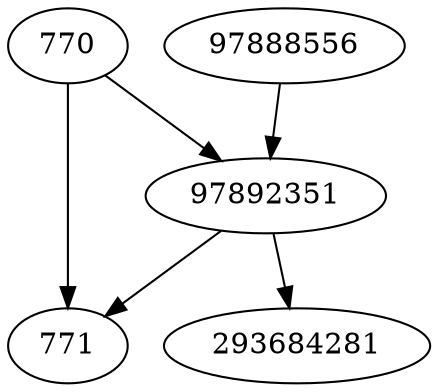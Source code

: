 strict digraph  {
770;
771;
97888556;
293684281;
97892351;
770 -> 771;
770 -> 97892351;
97888556 -> 97892351;
97892351 -> 771;
97892351 -> 293684281;
}
